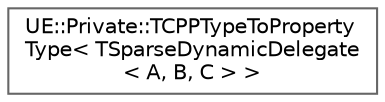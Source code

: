 digraph "Graphical Class Hierarchy"
{
 // INTERACTIVE_SVG=YES
 // LATEX_PDF_SIZE
  bgcolor="transparent";
  edge [fontname=Helvetica,fontsize=10,labelfontname=Helvetica,labelfontsize=10];
  node [fontname=Helvetica,fontsize=10,shape=box,height=0.2,width=0.4];
  rankdir="LR";
  Node0 [id="Node000000",label="UE::Private::TCPPTypeToProperty\lType\< TSparseDynamicDelegate\l\< A, B, C \> \>",height=0.2,width=0.4,color="grey40", fillcolor="white", style="filled",URL="$d1/dbd/structUE_1_1Private_1_1TCPPTypeToPropertyType_3_01TSparseDynamicDelegate_3_01A_00_01B_00_01C_01_4_01_4.html",tooltip=" "];
}
